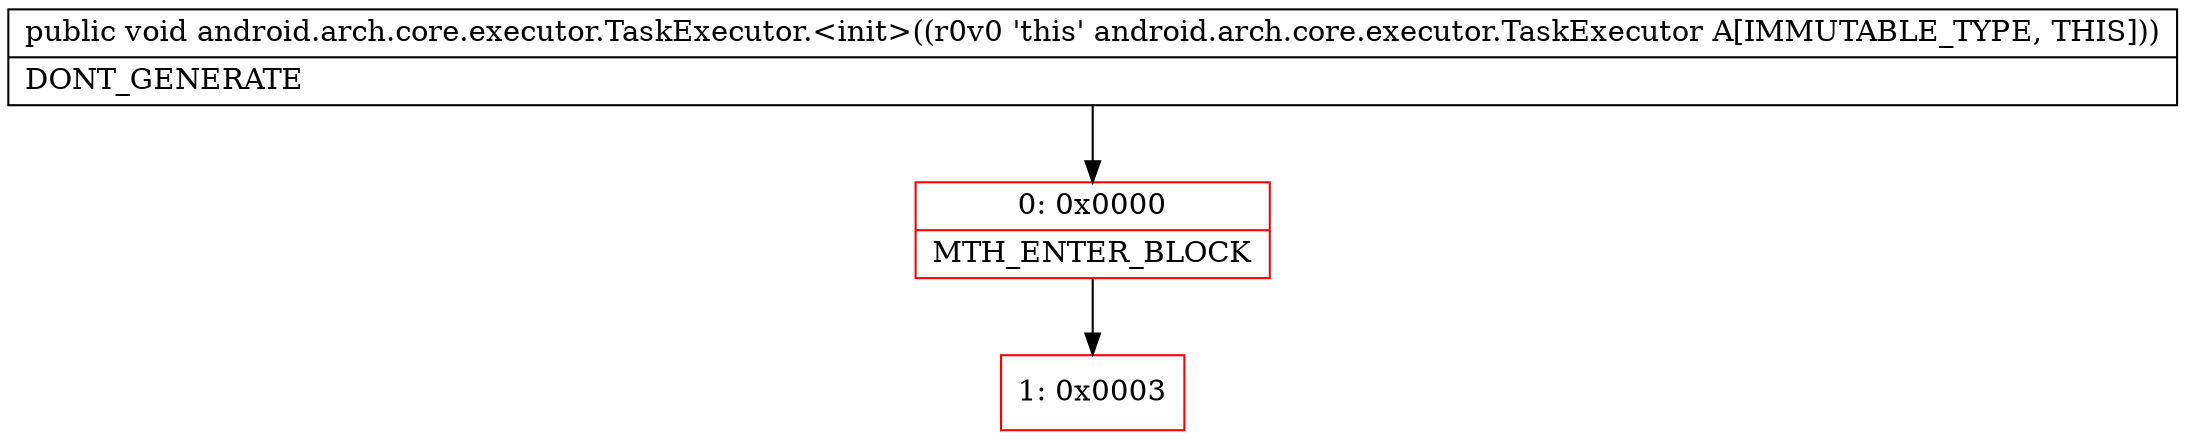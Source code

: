 digraph "CFG forandroid.arch.core.executor.TaskExecutor.\<init\>()V" {
subgraph cluster_Region_1434932693 {
label = "R(0)";
node [shape=record,color=blue];
}
Node_0 [shape=record,color=red,label="{0\:\ 0x0000|MTH_ENTER_BLOCK\l}"];
Node_1 [shape=record,color=red,label="{1\:\ 0x0003}"];
MethodNode[shape=record,label="{public void android.arch.core.executor.TaskExecutor.\<init\>((r0v0 'this' android.arch.core.executor.TaskExecutor A[IMMUTABLE_TYPE, THIS]))  | DONT_GENERATE\l}"];
MethodNode -> Node_0;
Node_0 -> Node_1;
}

